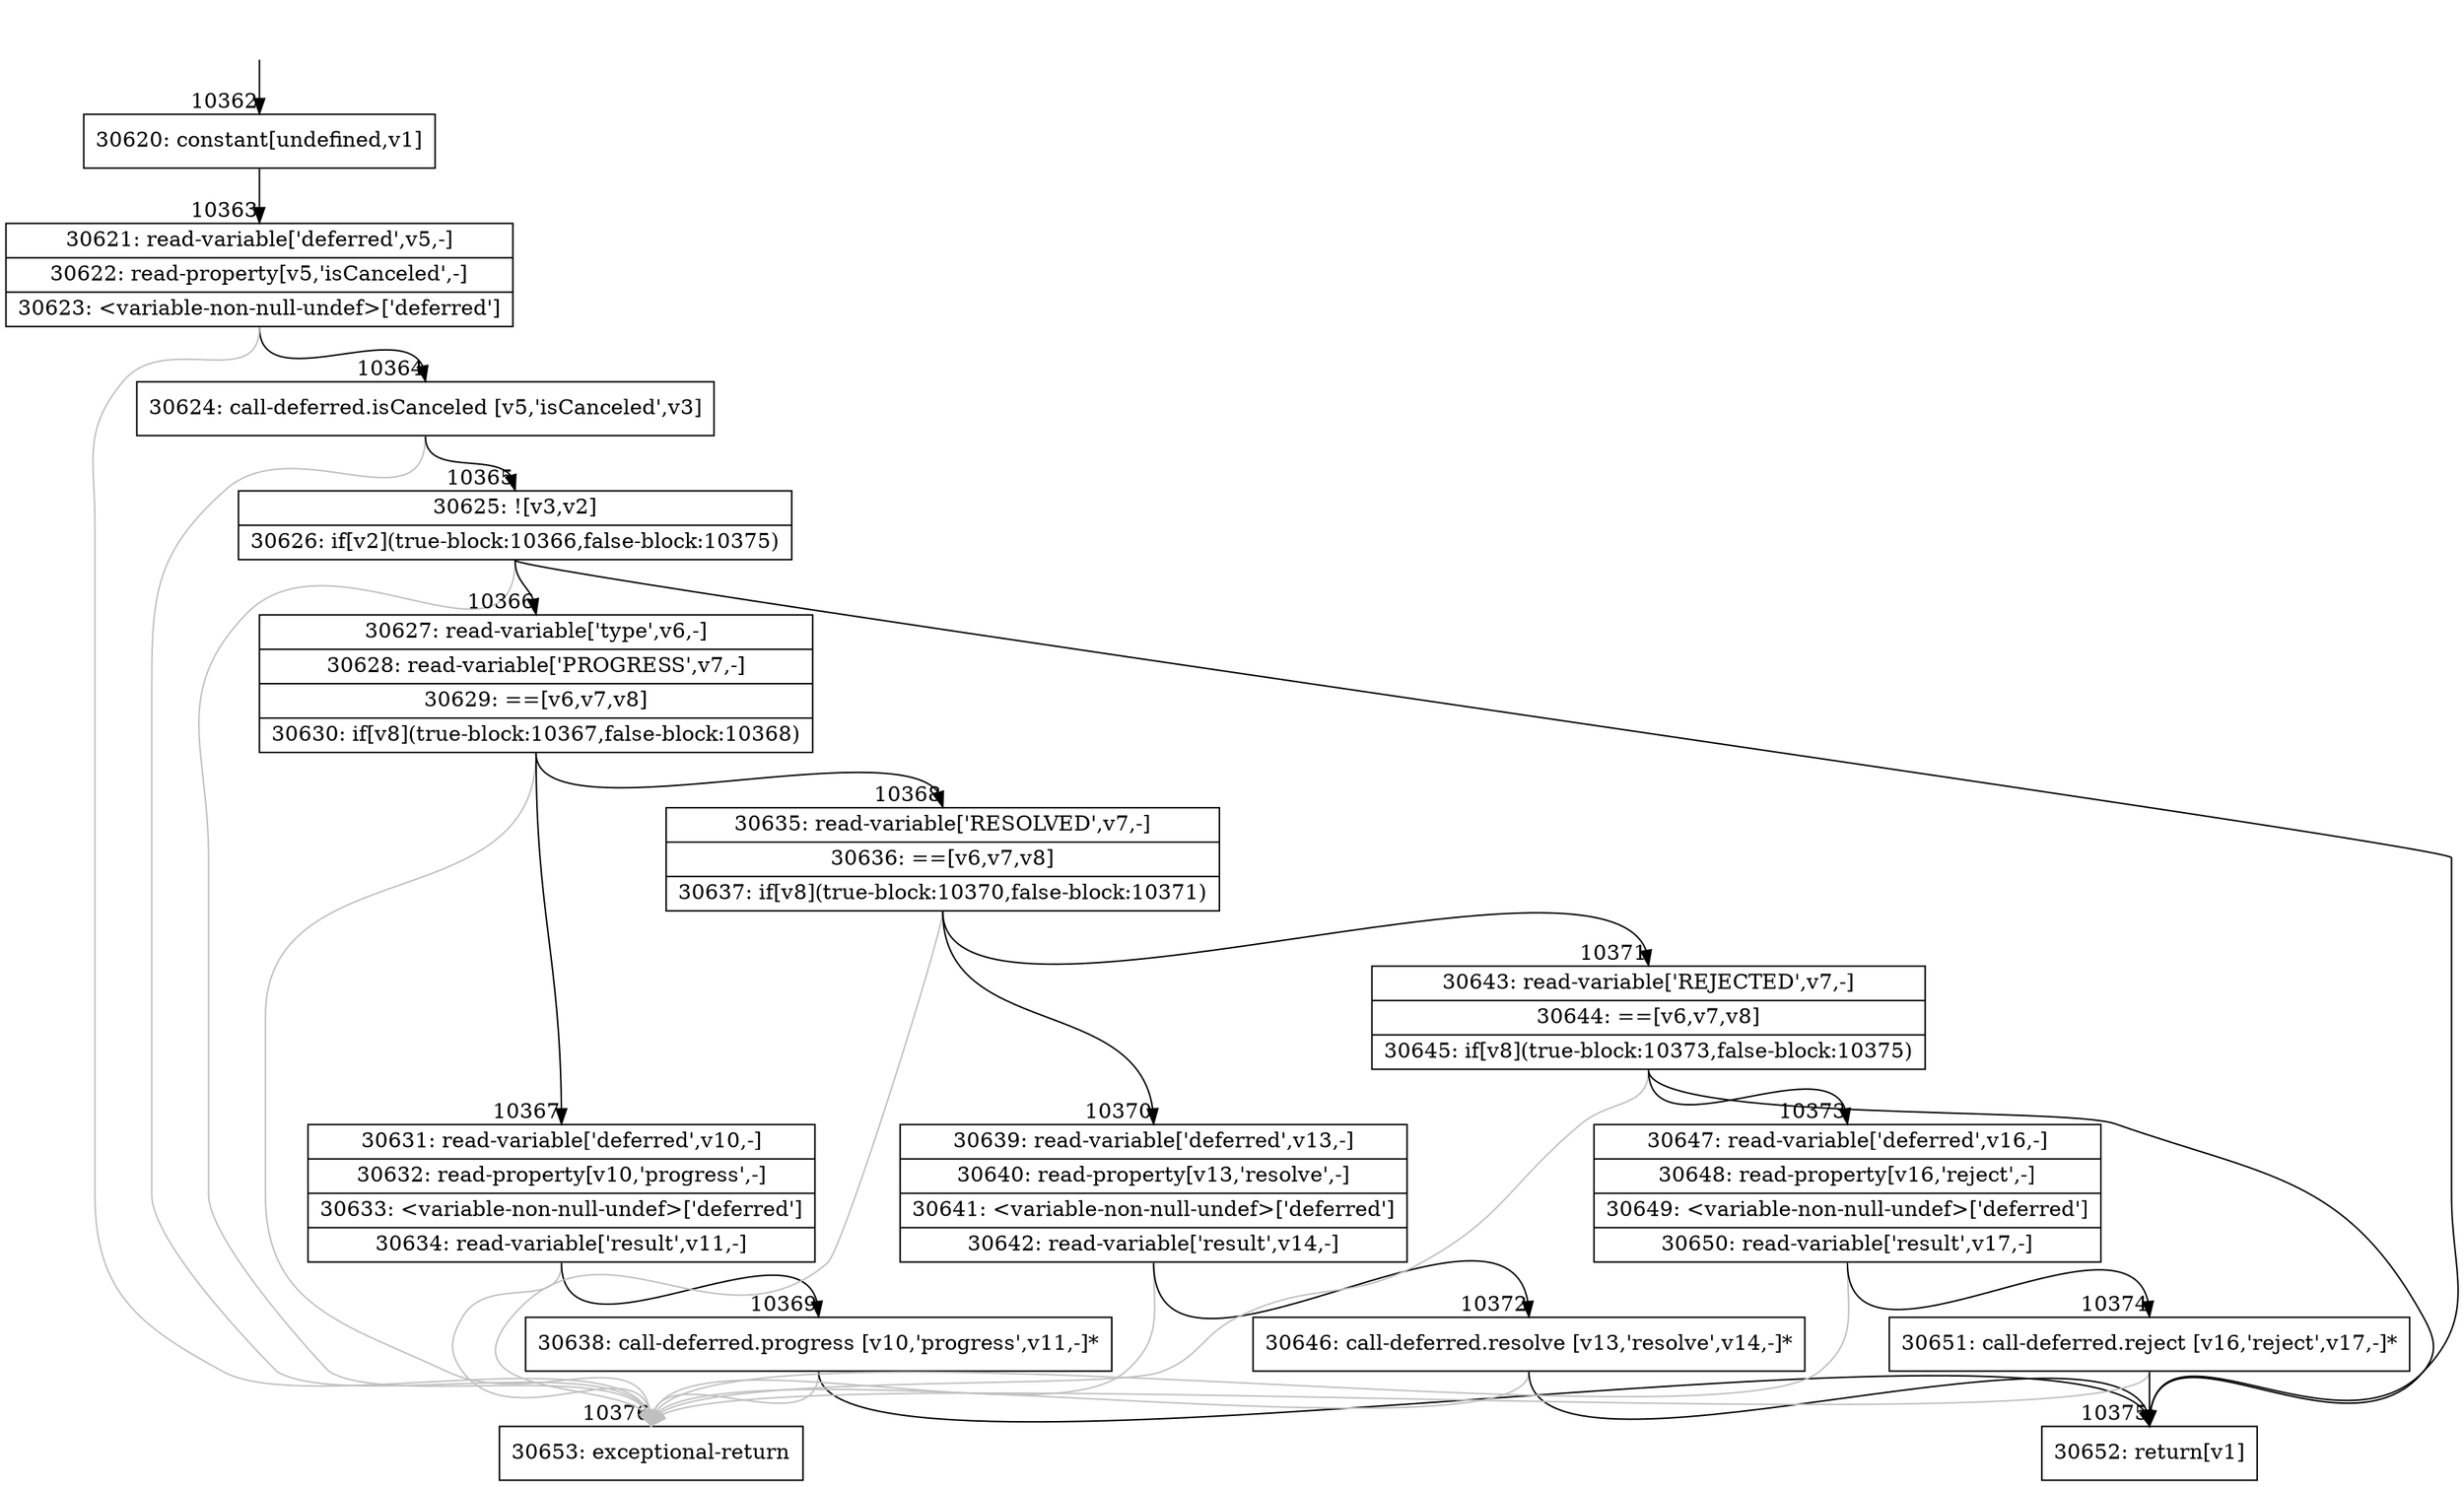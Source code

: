 digraph {
rankdir="TD"
BB_entry749[shape=none,label=""];
BB_entry749 -> BB10362 [tailport=s, headport=n, headlabel="    10362"]
BB10362 [shape=record label="{30620: constant[undefined,v1]}" ] 
BB10362 -> BB10363 [tailport=s, headport=n, headlabel="      10363"]
BB10363 [shape=record label="{30621: read-variable['deferred',v5,-]|30622: read-property[v5,'isCanceled',-]|30623: \<variable-non-null-undef\>['deferred']}" ] 
BB10363 -> BB10364 [tailport=s, headport=n, headlabel="      10364"]
BB10363 -> BB10376 [tailport=s, headport=n, color=gray, headlabel="      10376"]
BB10364 [shape=record label="{30624: call-deferred.isCanceled [v5,'isCanceled',v3]}" ] 
BB10364 -> BB10365 [tailport=s, headport=n, headlabel="      10365"]
BB10364 -> BB10376 [tailport=s, headport=n, color=gray]
BB10365 [shape=record label="{30625: ![v3,v2]|30626: if[v2](true-block:10366,false-block:10375)}" ] 
BB10365 -> BB10366 [tailport=s, headport=n, headlabel="      10366"]
BB10365 -> BB10375 [tailport=s, headport=n, headlabel="      10375"]
BB10365 -> BB10376 [tailport=s, headport=n, color=gray]
BB10366 [shape=record label="{30627: read-variable['type',v6,-]|30628: read-variable['PROGRESS',v7,-]|30629: ==[v6,v7,v8]|30630: if[v8](true-block:10367,false-block:10368)}" ] 
BB10366 -> BB10367 [tailport=s, headport=n, headlabel="      10367"]
BB10366 -> BB10368 [tailport=s, headport=n, headlabel="      10368"]
BB10366 -> BB10376 [tailport=s, headport=n, color=gray]
BB10367 [shape=record label="{30631: read-variable['deferred',v10,-]|30632: read-property[v10,'progress',-]|30633: \<variable-non-null-undef\>['deferred']|30634: read-variable['result',v11,-]}" ] 
BB10367 -> BB10369 [tailport=s, headport=n, headlabel="      10369"]
BB10367 -> BB10376 [tailport=s, headport=n, color=gray]
BB10368 [shape=record label="{30635: read-variable['RESOLVED',v7,-]|30636: ==[v6,v7,v8]|30637: if[v8](true-block:10370,false-block:10371)}" ] 
BB10368 -> BB10370 [tailport=s, headport=n, headlabel="      10370"]
BB10368 -> BB10371 [tailport=s, headport=n, headlabel="      10371"]
BB10368 -> BB10376 [tailport=s, headport=n, color=gray]
BB10369 [shape=record label="{30638: call-deferred.progress [v10,'progress',v11,-]*}" ] 
BB10369 -> BB10375 [tailport=s, headport=n]
BB10369 -> BB10376 [tailport=s, headport=n, color=gray]
BB10370 [shape=record label="{30639: read-variable['deferred',v13,-]|30640: read-property[v13,'resolve',-]|30641: \<variable-non-null-undef\>['deferred']|30642: read-variable['result',v14,-]}" ] 
BB10370 -> BB10372 [tailport=s, headport=n, headlabel="      10372"]
BB10370 -> BB10376 [tailport=s, headport=n, color=gray]
BB10371 [shape=record label="{30643: read-variable['REJECTED',v7,-]|30644: ==[v6,v7,v8]|30645: if[v8](true-block:10373,false-block:10375)}" ] 
BB10371 -> BB10373 [tailport=s, headport=n, headlabel="      10373"]
BB10371 -> BB10375 [tailport=s, headport=n]
BB10371 -> BB10376 [tailport=s, headport=n, color=gray]
BB10372 [shape=record label="{30646: call-deferred.resolve [v13,'resolve',v14,-]*}" ] 
BB10372 -> BB10375 [tailport=s, headport=n]
BB10372 -> BB10376 [tailport=s, headport=n, color=gray]
BB10373 [shape=record label="{30647: read-variable['deferred',v16,-]|30648: read-property[v16,'reject',-]|30649: \<variable-non-null-undef\>['deferred']|30650: read-variable['result',v17,-]}" ] 
BB10373 -> BB10374 [tailport=s, headport=n, headlabel="      10374"]
BB10373 -> BB10376 [tailport=s, headport=n, color=gray]
BB10374 [shape=record label="{30651: call-deferred.reject [v16,'reject',v17,-]*}" ] 
BB10374 -> BB10375 [tailport=s, headport=n]
BB10374 -> BB10376 [tailport=s, headport=n, color=gray]
BB10375 [shape=record label="{30652: return[v1]}" ] 
BB10376 [shape=record label="{30653: exceptional-return}" ] 
//#$~ 14548
}
